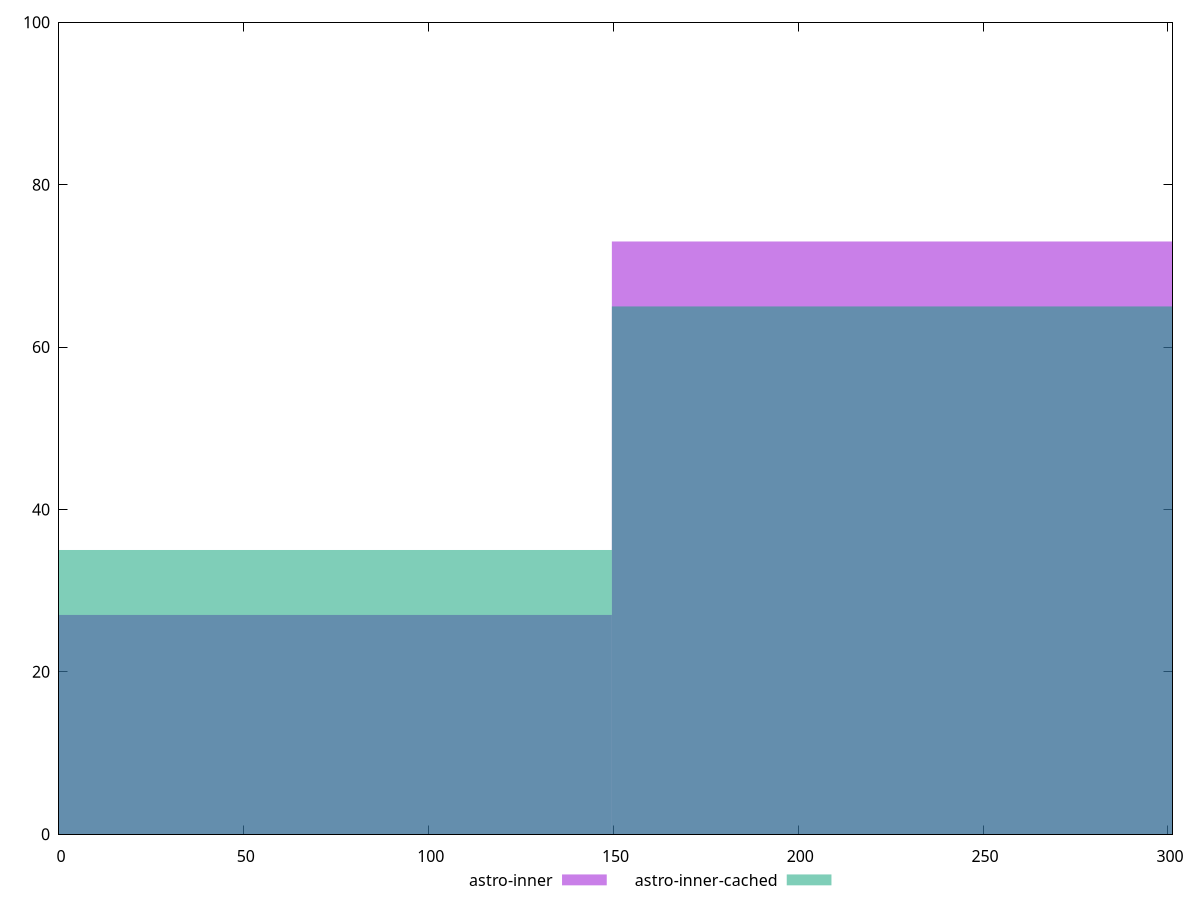 reset

$astroInner <<EOF
299.1402465646554 73
0 27
EOF

$astroInnerCached <<EOF
299.1402465646554 65
0 35
EOF

set key outside below
set boxwidth 299.1402465646554
set xrange [0:301.242]
set yrange [0:100]
set trange [0:100]
set style fill transparent solid 0.5 noborder
set terminal svg size 640, 500 enhanced background rgb 'white'
set output "reports/report_00033_2021-03-01T14-23-16.841Z/uses-rel-preconnect/comparison/histogram/2_vs_3.svg"

plot $astroInner title "astro-inner" with boxes, \
     $astroInnerCached title "astro-inner-cached" with boxes

reset
